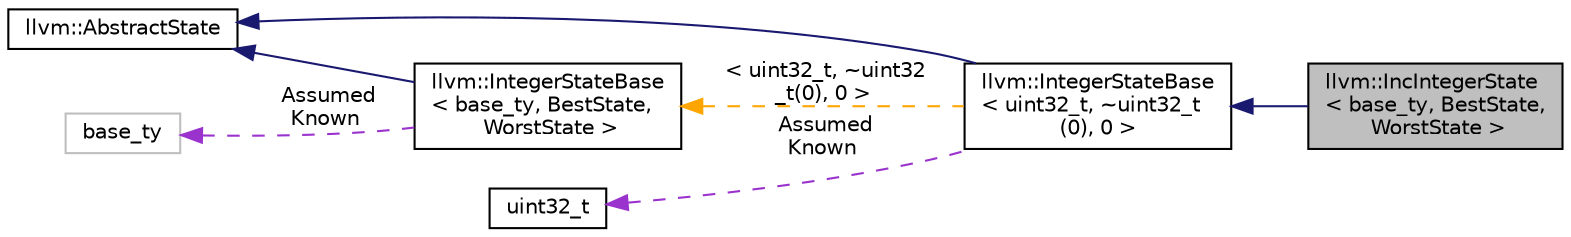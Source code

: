 digraph "llvm::IncIntegerState&lt; base_ty, BestState, WorstState &gt;"
{
 // LATEX_PDF_SIZE
  bgcolor="transparent";
  edge [fontname="Helvetica",fontsize="10",labelfontname="Helvetica",labelfontsize="10"];
  node [fontname="Helvetica",fontsize="10",shape=record];
  rankdir="LR";
  Node1 [label="llvm::IncIntegerState\l\< base_ty, BestState,\l WorstState \>",height=0.2,width=0.4,color="black", fillcolor="grey75", style="filled", fontcolor="black",tooltip="Specialization of the integer state for an increasing value, hence ~0u is the best state and 0 the wo..."];
  Node2 -> Node1 [dir="back",color="midnightblue",fontsize="10",style="solid",fontname="Helvetica"];
  Node2 [label="llvm::IntegerStateBase\l\< uint32_t, ~uint32_t\l(0), 0 \>",height=0.2,width=0.4,color="black",URL="$structllvm_1_1IntegerStateBase.html",tooltip=" "];
  Node3 -> Node2 [dir="back",color="midnightblue",fontsize="10",style="solid",fontname="Helvetica"];
  Node3 [label="llvm::AbstractState",height=0.2,width=0.4,color="black",URL="$structllvm_1_1AbstractState.html",tooltip="An interface to query the internal state of an abstract attribute."];
  Node4 -> Node2 [dir="back",color="darkorchid3",fontsize="10",style="dashed",label=" Assumed\nKnown" ,fontname="Helvetica"];
  Node4 [label="uint32_t",height=0.2,width=0.4,color="black",URL="$classuint32__t.html",tooltip=" "];
  Node5 -> Node2 [dir="back",color="orange",fontsize="10",style="dashed",label=" \< uint32_t, ~uint32\l_t(0), 0 \>" ,fontname="Helvetica"];
  Node5 [label="llvm::IntegerStateBase\l\< base_ty, BestState,\l WorstState \>",height=0.2,width=0.4,color="black",URL="$structllvm_1_1IntegerStateBase.html",tooltip="Simple state with integers encoding."];
  Node3 -> Node5 [dir="back",color="midnightblue",fontsize="10",style="solid",fontname="Helvetica"];
  Node6 -> Node5 [dir="back",color="darkorchid3",fontsize="10",style="dashed",label=" Assumed\nKnown" ,fontname="Helvetica"];
  Node6 [label="base_ty",height=0.2,width=0.4,color="grey75",tooltip=" "];
}

